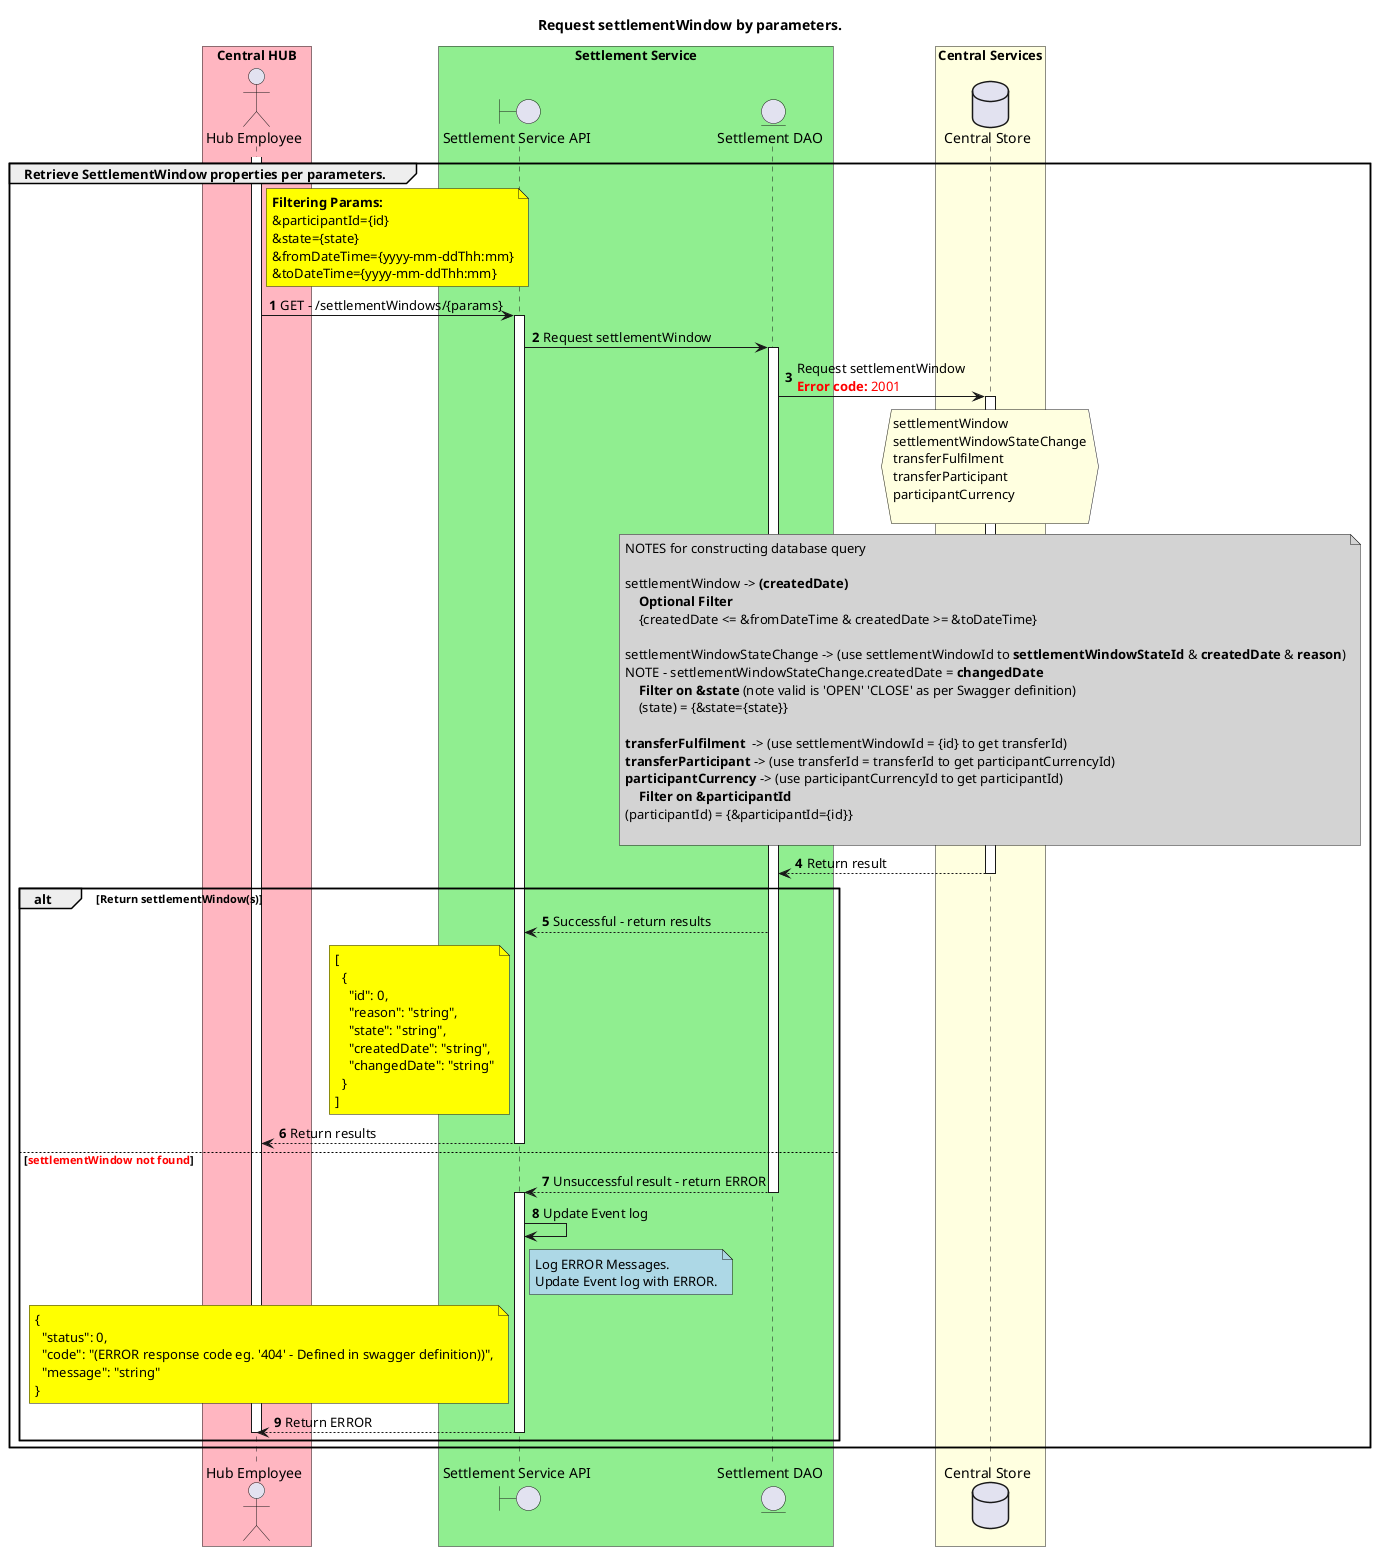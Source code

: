 @startuml
' declate title
title Request settlementWindow by parameters.
'6.1.3. getSettlementWindowByParams GET: /settlementWindows

autonumber
' declare actors

actor "Hub Employee" as OPERATOR

boundary "Settlement Service API" as SSAPI
entity "Settlement DAO" as SETTLE_DAO

database "Central Store" as DB

box "Central HUB" #LightPink
    participant OPERATOR
end box

box "Settlement Service" #LightGreen
    participant SSAPI
    participant SETTLE_DAO
end box

box "Central Services" #LightYellow
    participant DB
end box

' start flow

group Retrieve SettlementWindow properties per parameters.
    activate OPERATOR
    note right of OPERATOR #Yellow
        **Filtering Params:**
        &participantId={id}
        &state={state}
        &fromDateTime={yyyy-mm-ddThh:mm}
        &toDateTime={yyyy-mm-ddThh:mm}
    end note
    OPERATOR -> SSAPI: GET - /settlementWindows/{params}
    activate SSAPI
    SSAPI -> SETTLE_DAO: Request settlementWindow
    activate SETTLE_DAO
    SETTLE_DAO -> DB: Request settlementWindow \n<color #FF0000><b>Error code:</b> 2001</color>
    activate DB
    hnote over DB #LightYellow
        settlementWindow
        settlementWindowStateChange
        transferFulfilment
        transferParticipant
        participantCurrency

    end hnote
    note over DB #LightGray
        NOTES for constructing database query

        settlementWindow -> **(createdDate)**
            **Optional Filter**
            {createdDate <= &fromDateTime & createdDate >= &toDateTime}

        settlementWindowStateChange -> (use settlementWindowId to **settlementWindowStateId** & **createdDate** & **reason**)
        NOTE - settlementWindowStateChange.createdDate = **changedDate**
            **Filter on &state** (note valid is 'OPEN' 'CLOSE' as per Swagger definition)
            (state) = {&state={state}}

        **transferFulfilment**  -> (use settlementWindowId = {id} to get transferId)
        **transferParticipant** -> (use transferId = transferId to get participantCurrencyId)
        **participantCurrency** -> (use participantCurrencyId to get participantId)
            **Filter on &participantId**
        (participantId) = {&participantId={id}}

    end note
    SETTLE_DAO <-- DB: Return result
    deactivate DB
    alt Return settlementWindow(s)
        SSAPI <-- SETTLE_DAO: Successful - return results
        note left of SSAPI #Yellow
          [
            {
              "id": 0,
              "reason": "string",
              "state": "string",
              "createdDate": "string",
              "changedDate": "string"
            }
          ]
        end note
        OPERATOR <-- SSAPI: Return results
        deactivate SSAPI
    else <color #FF0000><b>settlementWindow not found</b></color>
        SSAPI <-- SETTLE_DAO: Unsuccessful result - return ERROR
        deactivate SETTLE_DAO
        activate SSAPI
        SSAPI -> SSAPI: Update Event log
        note right of SSAPI #LightBlue
            Log ERROR Messages.
            Update Event log with ERROR.
        end note
        note left of SSAPI #Yellow
            {
              "status": 0,
              "code": "(ERROR response code eg. '404' - Defined in swagger definition))",
              "message": "string"
            }
        end note
        OPERATOR <-- SSAPI: Return ERROR
        deactivate SSAPI
    deactivate OPERATOR
    end
end
@enduml
